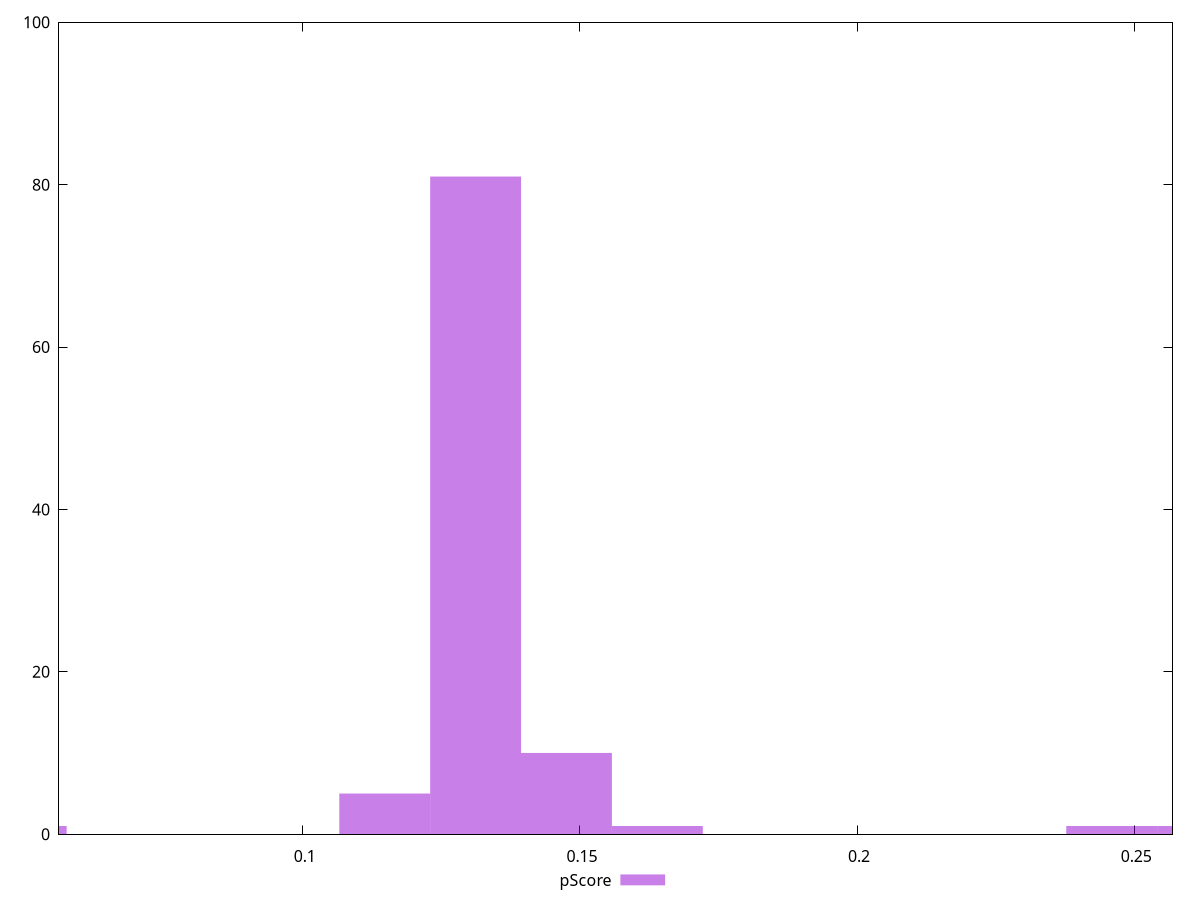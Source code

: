 reset

$pScore <<EOF
0.24594893137653356 1
0.049189786275306714 1
0.1311727634008179 81
0.14756935882592015 10
0.11477616797571566 5
0.1639659542510224 1
0.2623455268016358 1
EOF

set key outside below
set boxwidth 0.016396595425102238
set xrange [0.05600740195306114:0.25691386945143346]
set yrange [0:100]
set trange [0:100]
set style fill transparent solid 0.5 noborder
set terminal svg size 640, 490 enhanced background rgb 'white'
set output "reports/report_00032_2021-02-25T10-28-15.087Z/first-meaningful-paint/samples/astro/pScore/histogram.svg"

plot $pScore title "pScore" with boxes

reset
